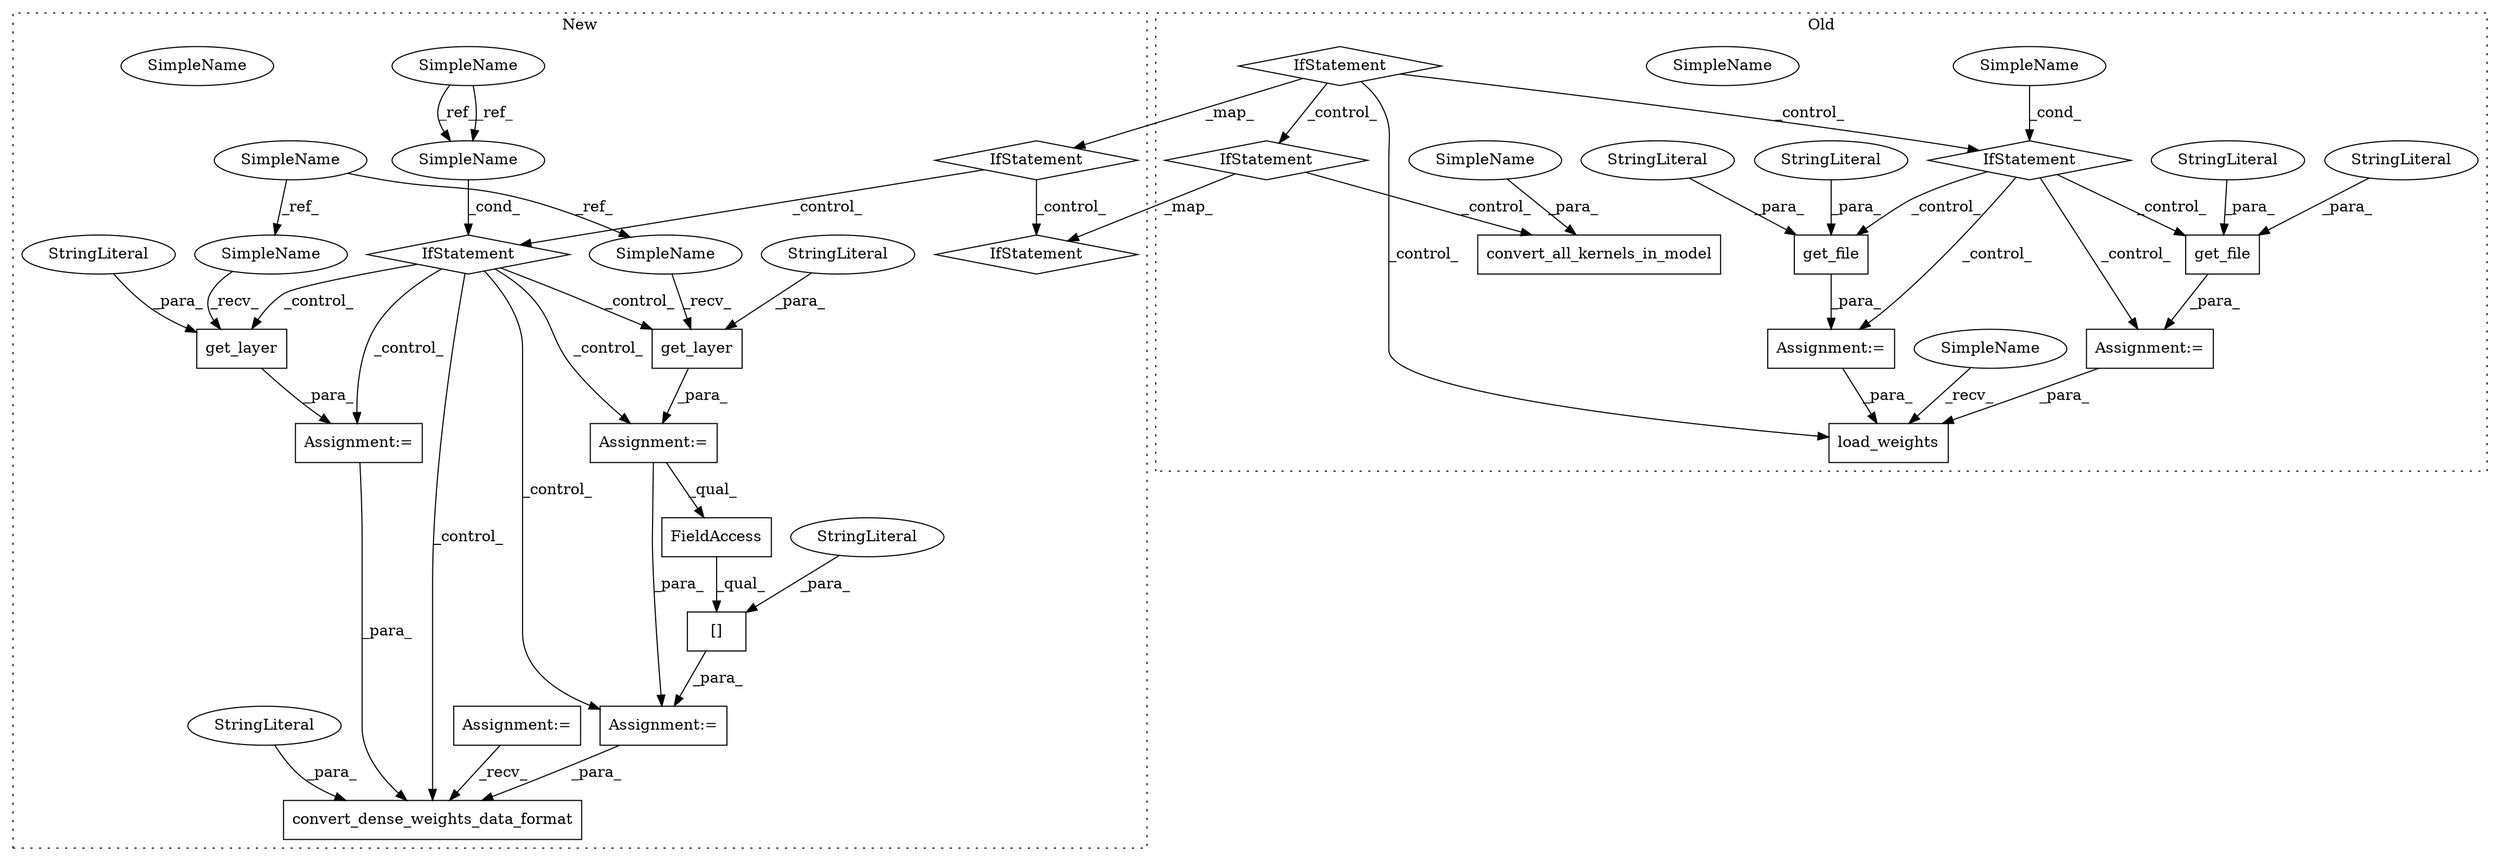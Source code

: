 digraph G {
subgraph cluster0 {
1 [label="convert_all_kernels_in_model" a="32" s="6513,6547" l="29,1" shape="box"];
3 [label="IfStatement" a="25" s="5728,5779" l="4,2" shape="diamond"];
6 [label="load_weights" a="32" s="6151,6176" l="13,1" shape="box"];
8 [label="IfStatement" a="25" s="6187,6224" l="4,2" shape="diamond"];
14 [label="IfStatement" a="25" s="5791,5806" l="4,2" shape="diamond"];
16 [label="Assignment:=" a="7" s="5832" l="1" shape="box"];
18 [label="SimpleName" a="42" s="5795" l="11" shape="ellipse"];
19 [label="Assignment:=" a="7" s="5993" l="1" shape="box"];
28 [label="get_file" a="32" s="5833,5950" l="9,1" shape="box"];
29 [label="StringLiteral" a="45" s="5842" l="48" shape="ellipse"];
30 [label="StringLiteral" a="45" s="5916" l="34" shape="ellipse"];
31 [label="get_file" a="32" s="5994,6124" l="9,1" shape="box"];
32 [label="StringLiteral" a="45" s="6081" l="8" shape="ellipse"];
33 [label="StringLiteral" a="45" s="6003" l="54" shape="ellipse"];
37 [label="SimpleName" a="42" s="6145" l="5" shape="ellipse"];
38 [label="SimpleName" a="42" s="6542" l="5" shape="ellipse"];
39 [label="SimpleName" a="42" s="5795" l="11" shape="ellipse"];
label = "Old";
style="dotted";
}
subgraph cluster1 {
2 [label="IfStatement" a="25" s="6013,6028" l="4,2" shape="diamond"];
4 [label="IfStatement" a="25" s="5950,6001" l="4,2" shape="diamond"];
5 [label="convert_dense_weights_data_format" a="32" s="6201,6263" l="34,1" shape="box"];
7 [label="IfStatement" a="25" s="6284,6321" l="4,2" shape="diamond"];
9 [label="get_layer" a="32" s="6056,6076" l="10,1" shape="box"];
10 [label="[]" a="2" s="6095,6133" l="21,1" shape="box"];
11 [label="get_layer" a="32" s="6158,6176" l="10,1" shape="box"];
12 [label="FieldAccess" a="22" s="6095" l="20" shape="box"];
13 [label="SimpleName" a="42" s="5391" l="5" shape="ellipse"];
15 [label="SimpleName" a="42" s="2855" l="11" shape="ellipse"];
17 [label="SimpleName" a="42" s="6017" l="11" shape="ellipse"];
20 [label="Assignment:=" a="7" s="6094" l="1" shape="box"];
21 [label="Assignment:=" a="7" s="3129" l="11" shape="box"];
22 [label="StringLiteral" a="45" s="6168" l="8" shape="ellipse"];
23 [label="StringLiteral" a="45" s="6066" l="10" shape="ellipse"];
24 [label="StringLiteral" a="45" s="6116" l="17" shape="ellipse"];
25 [label="Assignment:=" a="7" s="6151" l="1" shape="box"];
26 [label="Assignment:=" a="7" s="6049" l="1" shape="box"];
27 [label="StringLiteral" a="45" s="6247" l="16" shape="ellipse"];
34 [label="SimpleName" a="42" s="6017" l="11" shape="ellipse"];
35 [label="SimpleName" a="42" s="6152" l="5" shape="ellipse"];
36 [label="SimpleName" a="42" s="6050" l="5" shape="ellipse"];
label = "New";
style="dotted";
}
2 -> 20 [label="_control_"];
2 -> 5 [label="_control_"];
2 -> 25 [label="_control_"];
2 -> 26 [label="_control_"];
2 -> 11 [label="_control_"];
2 -> 9 [label="_control_"];
3 -> 6 [label="_control_"];
3 -> 4 [label="_map_"];
3 -> 8 [label="_control_"];
3 -> 14 [label="_control_"];
4 -> 7 [label="_control_"];
4 -> 2 [label="_control_"];
8 -> 7 [label="_map_"];
8 -> 1 [label="_control_"];
9 -> 26 [label="_para_"];
10 -> 20 [label="_para_"];
11 -> 25 [label="_para_"];
12 -> 10 [label="_qual_"];
13 -> 35 [label="_ref_"];
13 -> 36 [label="_ref_"];
14 -> 19 [label="_control_"];
14 -> 28 [label="_control_"];
14 -> 31 [label="_control_"];
14 -> 16 [label="_control_"];
15 -> 34 [label="_ref_"];
15 -> 34 [label="_ref_"];
16 -> 6 [label="_para_"];
19 -> 6 [label="_para_"];
20 -> 5 [label="_para_"];
21 -> 5 [label="_recv_"];
22 -> 11 [label="_para_"];
23 -> 9 [label="_para_"];
24 -> 10 [label="_para_"];
25 -> 5 [label="_para_"];
26 -> 12 [label="_qual_"];
26 -> 20 [label="_para_"];
27 -> 5 [label="_para_"];
28 -> 16 [label="_para_"];
29 -> 28 [label="_para_"];
30 -> 28 [label="_para_"];
31 -> 19 [label="_para_"];
32 -> 31 [label="_para_"];
33 -> 31 [label="_para_"];
34 -> 2 [label="_cond_"];
35 -> 11 [label="_recv_"];
36 -> 9 [label="_recv_"];
37 -> 6 [label="_recv_"];
38 -> 1 [label="_para_"];
39 -> 14 [label="_cond_"];
}